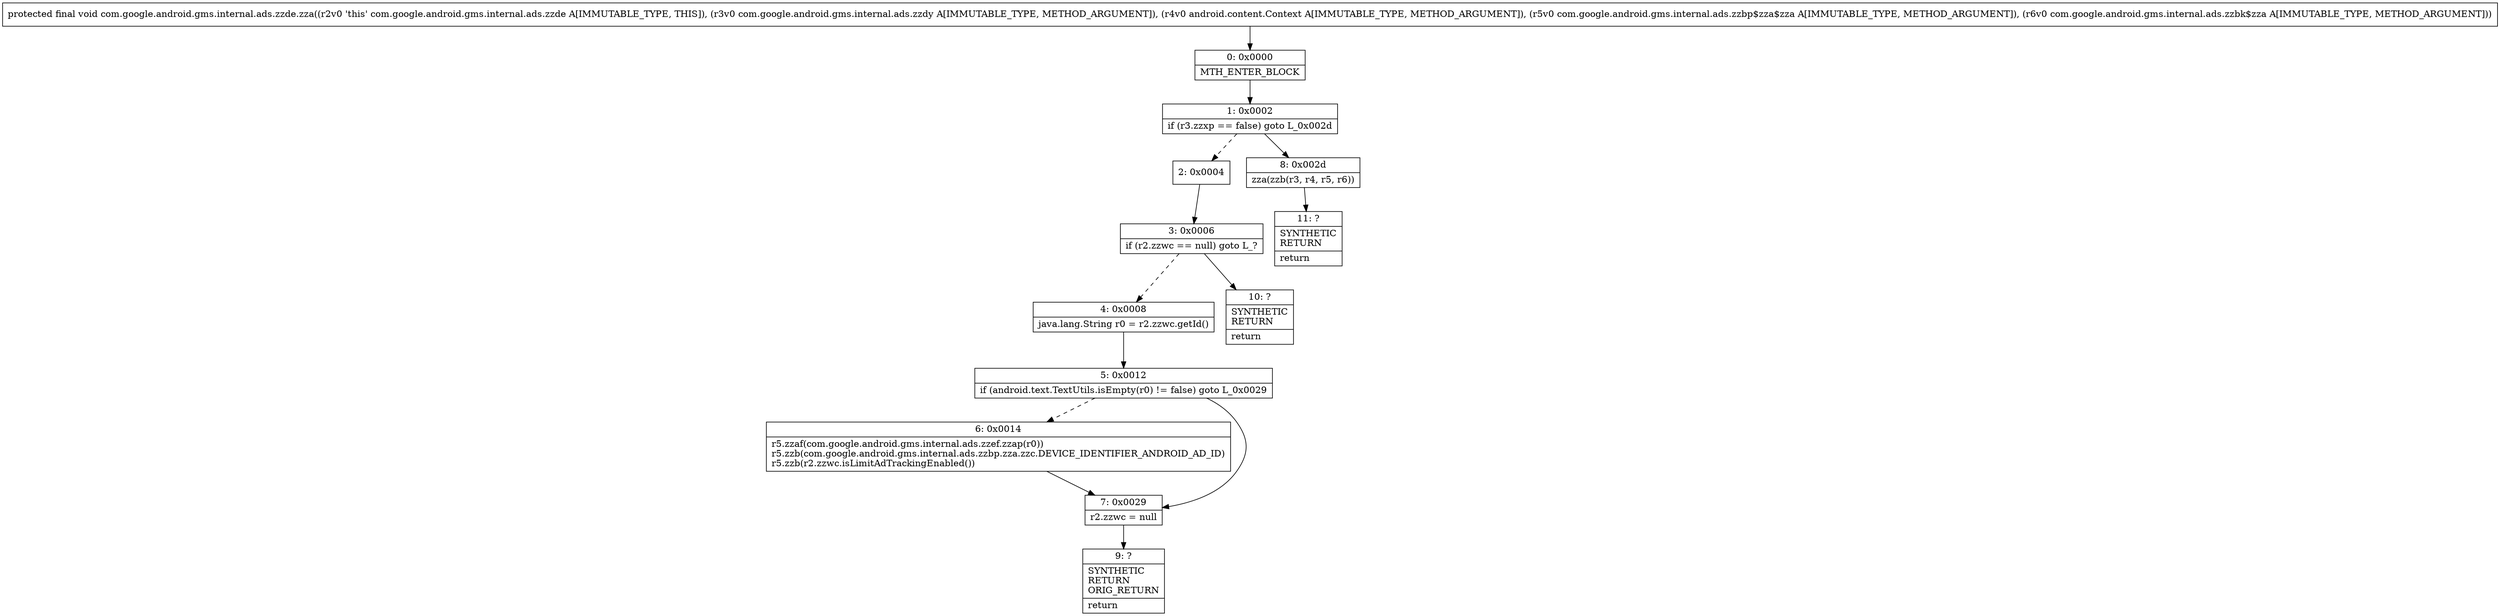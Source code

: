 digraph "CFG forcom.google.android.gms.internal.ads.zzde.zza(Lcom\/google\/android\/gms\/internal\/ads\/zzdy;Landroid\/content\/Context;Lcom\/google\/android\/gms\/internal\/ads\/zzbp$zza$zza;Lcom\/google\/android\/gms\/internal\/ads\/zzbk$zza;)V" {
Node_0 [shape=record,label="{0\:\ 0x0000|MTH_ENTER_BLOCK\l}"];
Node_1 [shape=record,label="{1\:\ 0x0002|if (r3.zzxp == false) goto L_0x002d\l}"];
Node_2 [shape=record,label="{2\:\ 0x0004}"];
Node_3 [shape=record,label="{3\:\ 0x0006|if (r2.zzwc == null) goto L_?\l}"];
Node_4 [shape=record,label="{4\:\ 0x0008|java.lang.String r0 = r2.zzwc.getId()\l}"];
Node_5 [shape=record,label="{5\:\ 0x0012|if (android.text.TextUtils.isEmpty(r0) != false) goto L_0x0029\l}"];
Node_6 [shape=record,label="{6\:\ 0x0014|r5.zzaf(com.google.android.gms.internal.ads.zzef.zzap(r0))\lr5.zzb(com.google.android.gms.internal.ads.zzbp.zza.zzc.DEVICE_IDENTIFIER_ANDROID_AD_ID)\lr5.zzb(r2.zzwc.isLimitAdTrackingEnabled())\l}"];
Node_7 [shape=record,label="{7\:\ 0x0029|r2.zzwc = null\l}"];
Node_8 [shape=record,label="{8\:\ 0x002d|zza(zzb(r3, r4, r5, r6))\l}"];
Node_9 [shape=record,label="{9\:\ ?|SYNTHETIC\lRETURN\lORIG_RETURN\l|return\l}"];
Node_10 [shape=record,label="{10\:\ ?|SYNTHETIC\lRETURN\l|return\l}"];
Node_11 [shape=record,label="{11\:\ ?|SYNTHETIC\lRETURN\l|return\l}"];
MethodNode[shape=record,label="{protected final void com.google.android.gms.internal.ads.zzde.zza((r2v0 'this' com.google.android.gms.internal.ads.zzde A[IMMUTABLE_TYPE, THIS]), (r3v0 com.google.android.gms.internal.ads.zzdy A[IMMUTABLE_TYPE, METHOD_ARGUMENT]), (r4v0 android.content.Context A[IMMUTABLE_TYPE, METHOD_ARGUMENT]), (r5v0 com.google.android.gms.internal.ads.zzbp$zza$zza A[IMMUTABLE_TYPE, METHOD_ARGUMENT]), (r6v0 com.google.android.gms.internal.ads.zzbk$zza A[IMMUTABLE_TYPE, METHOD_ARGUMENT])) }"];
MethodNode -> Node_0;
Node_0 -> Node_1;
Node_1 -> Node_2[style=dashed];
Node_1 -> Node_8;
Node_2 -> Node_3;
Node_3 -> Node_4[style=dashed];
Node_3 -> Node_10;
Node_4 -> Node_5;
Node_5 -> Node_6[style=dashed];
Node_5 -> Node_7;
Node_6 -> Node_7;
Node_7 -> Node_9;
Node_8 -> Node_11;
}

